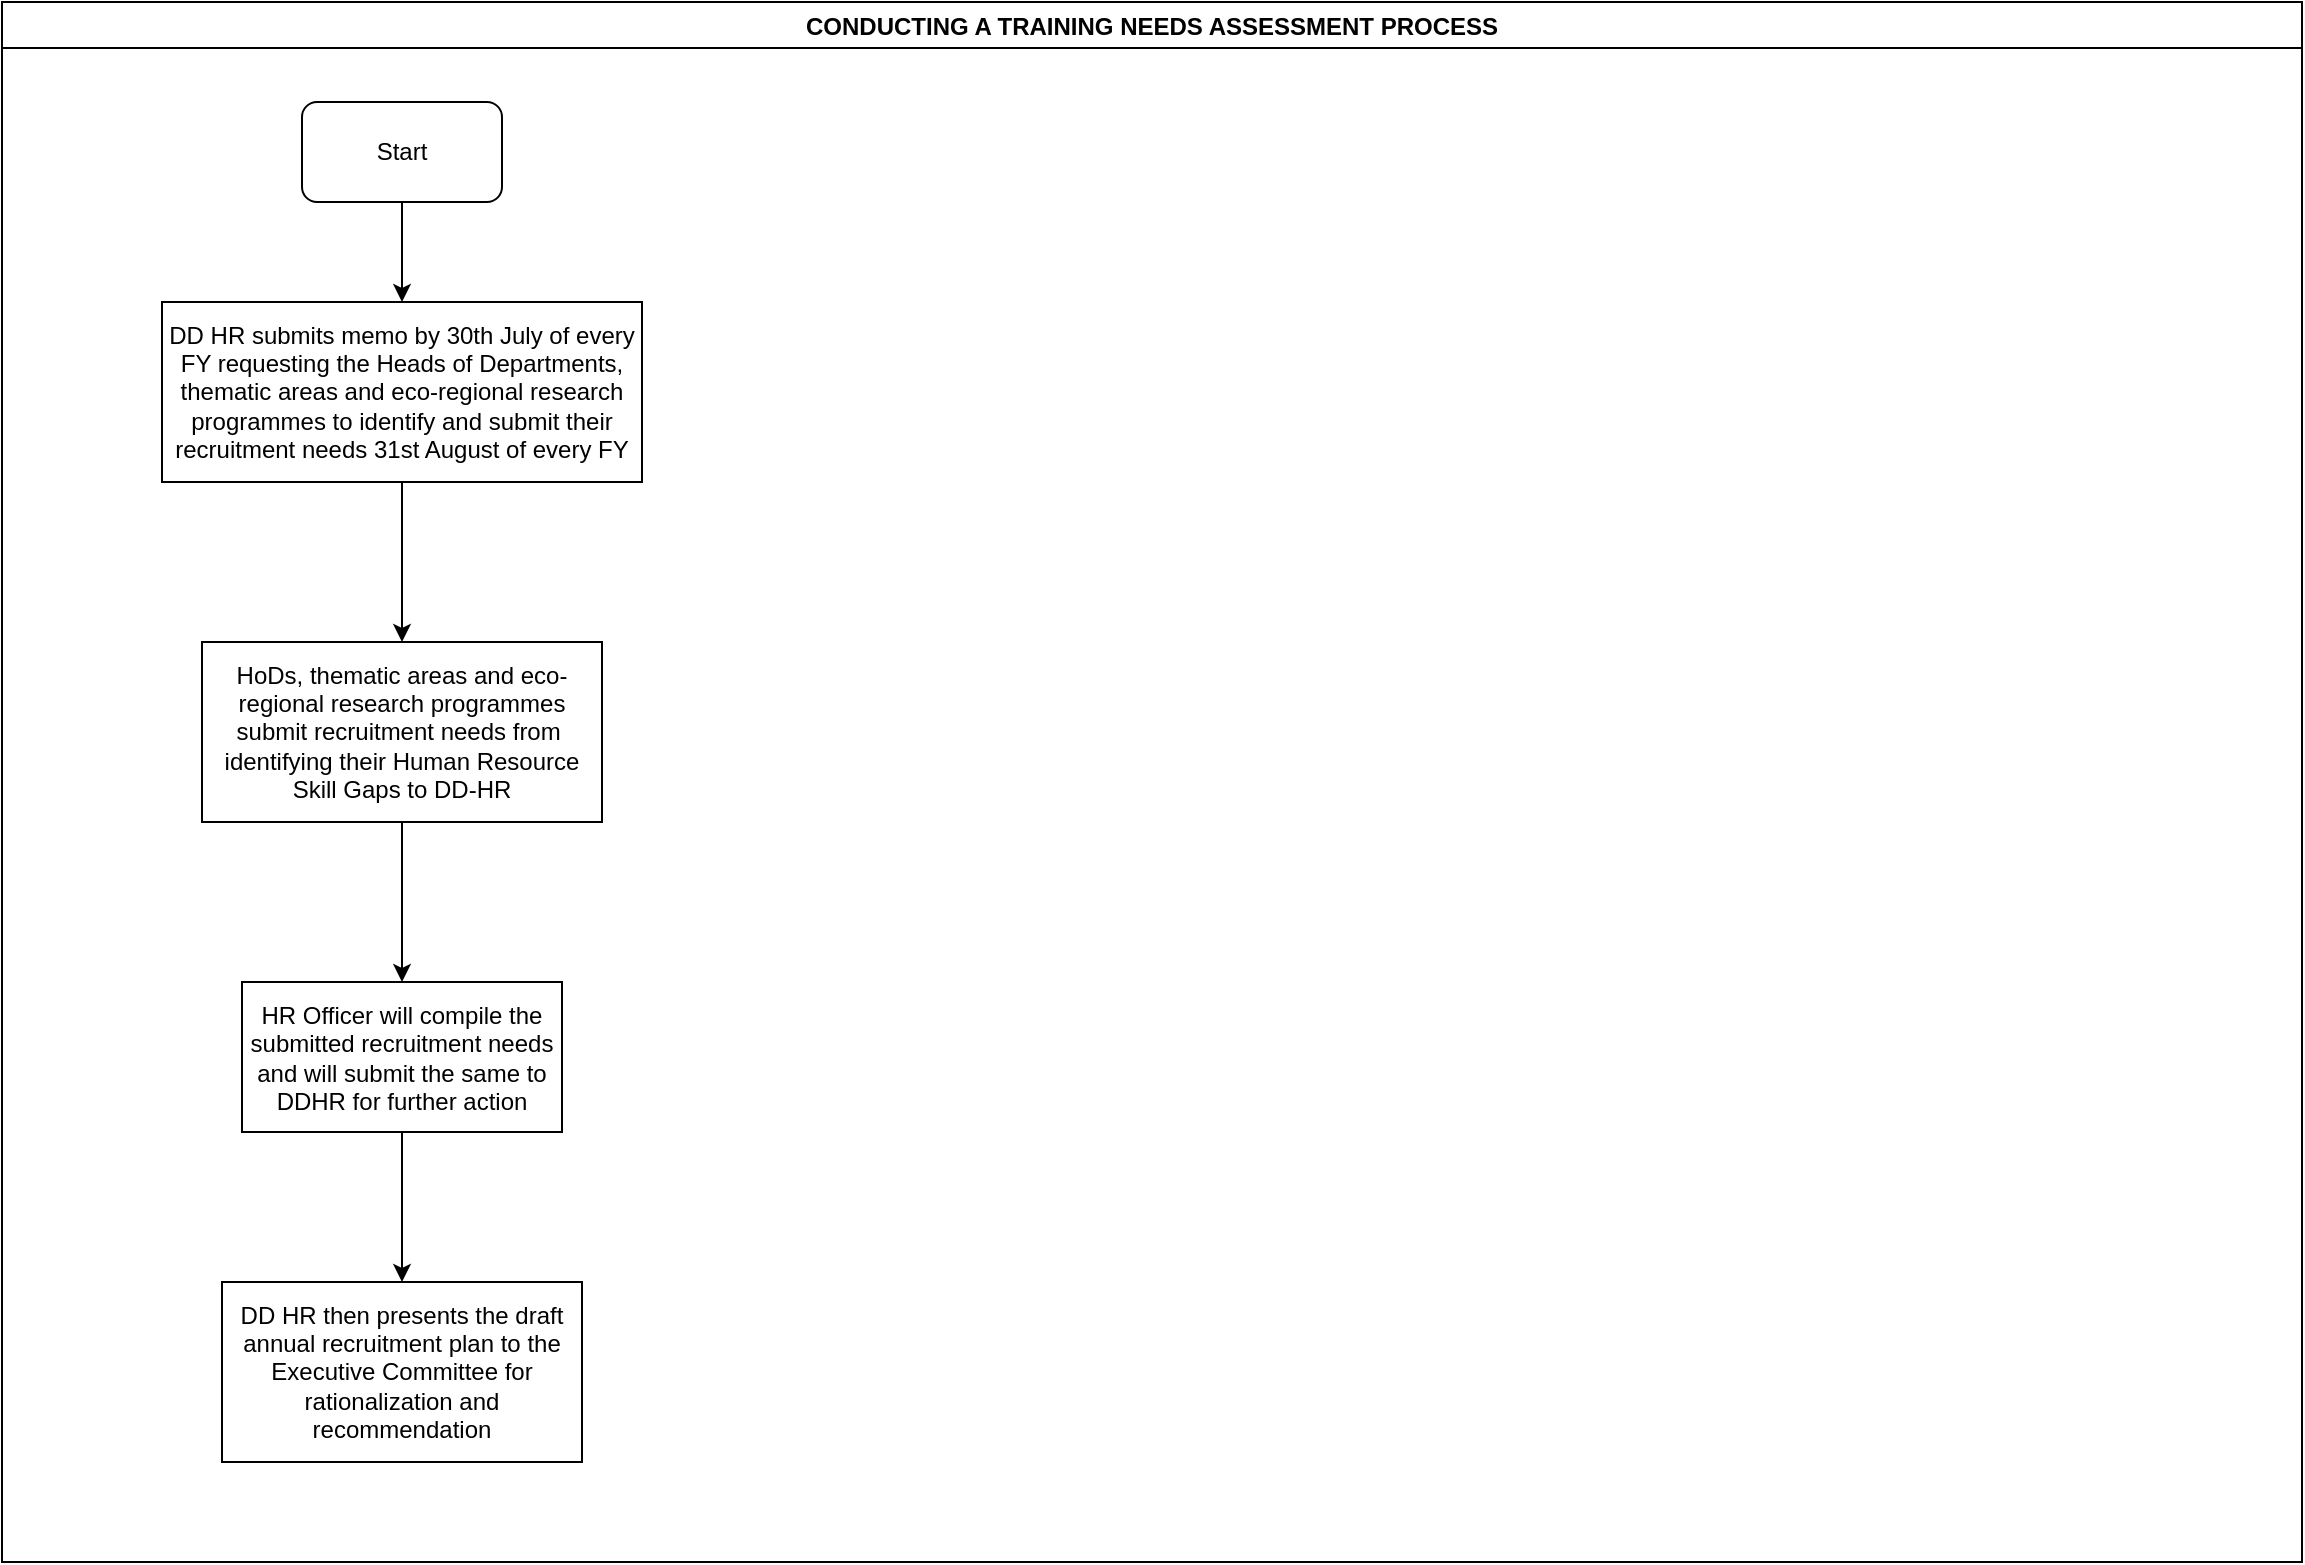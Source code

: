 <mxfile version="14.2.4" type="github">
  <diagram id="qqbpPhEREn-bMykAlWVB" name="Page-1">
    <mxGraphModel dx="1038" dy="547" grid="1" gridSize="10" guides="1" tooltips="1" connect="1" arrows="1" fold="1" page="1" pageScale="1" pageWidth="1169" pageHeight="827" math="0" shadow="0">
      <root>
        <mxCell id="0" />
        <mxCell id="1" parent="0" />
        <mxCell id="kVMKAQAATk6mwwqJ5JRx-32" value="CONDUCTING A TRAINING NEEDS ASSESSMENT PROCESS" style="swimlane;" vertex="1" parent="1">
          <mxGeometry x="20" y="10" width="1150" height="780" as="geometry" />
        </mxCell>
        <mxCell id="kVMKAQAATk6mwwqJ5JRx-33" value="Start" style="rounded=1;whiteSpace=wrap;html=1;" vertex="1" parent="kVMKAQAATk6mwwqJ5JRx-32">
          <mxGeometry x="150" y="50" width="100" height="50" as="geometry" />
        </mxCell>
        <mxCell id="kVMKAQAATk6mwwqJ5JRx-34" value="DD HR submits memo by 30th July of every FY requesting the Heads of Departments, thematic areas and eco-regional research programmes to identify and submit their recruitment needs 31st August of every FY" style="rounded=0;whiteSpace=wrap;html=1;" vertex="1" parent="kVMKAQAATk6mwwqJ5JRx-32">
          <mxGeometry x="80" y="150" width="240" height="90" as="geometry" />
        </mxCell>
        <mxCell id="kVMKAQAATk6mwwqJ5JRx-35" value="" style="edgeStyle=orthogonalEdgeStyle;rounded=0;orthogonalLoop=1;jettySize=auto;html=1;entryX=0.5;entryY=0;entryDx=0;entryDy=0;" edge="1" parent="kVMKAQAATk6mwwqJ5JRx-32" source="kVMKAQAATk6mwwqJ5JRx-33" target="kVMKAQAATk6mwwqJ5JRx-34">
          <mxGeometry relative="1" as="geometry">
            <mxPoint x="200" y="150" as="targetPoint" />
          </mxGeometry>
        </mxCell>
        <mxCell id="kVMKAQAATk6mwwqJ5JRx-63" value="HoDs, thematic areas and eco-regional research programmes submit recruitment needs from&amp;nbsp; identifying their Human Resource Skill Gaps to DD-HR" style="rounded=0;whiteSpace=wrap;html=1;" vertex="1" parent="kVMKAQAATk6mwwqJ5JRx-32">
          <mxGeometry x="100" y="320" width="200" height="90" as="geometry" />
        </mxCell>
        <mxCell id="kVMKAQAATk6mwwqJ5JRx-37" value="" style="edgeStyle=orthogonalEdgeStyle;rounded=0;orthogonalLoop=1;jettySize=auto;html=1;" edge="1" parent="kVMKAQAATk6mwwqJ5JRx-32" source="kVMKAQAATk6mwwqJ5JRx-34" target="kVMKAQAATk6mwwqJ5JRx-63">
          <mxGeometry relative="1" as="geometry">
            <mxPoint x="200" y="300" as="targetPoint" />
          </mxGeometry>
        </mxCell>
        <mxCell id="kVMKAQAATk6mwwqJ5JRx-66" value="DD HR then presents the draft annual recruitment plan to the Executive Committee for rationalization and recommendation" style="whiteSpace=wrap;html=1;rounded=0;" vertex="1" parent="kVMKAQAATk6mwwqJ5JRx-32">
          <mxGeometry x="110" y="640" width="180" height="90" as="geometry" />
        </mxCell>
        <mxCell id="kVMKAQAATk6mwwqJ5JRx-67" value="" style="edgeStyle=orthogonalEdgeStyle;rounded=0;orthogonalLoop=1;jettySize=auto;html=1;" edge="1" parent="1" source="kVMKAQAATk6mwwqJ5JRx-64" target="kVMKAQAATk6mwwqJ5JRx-66">
          <mxGeometry relative="1" as="geometry" />
        </mxCell>
        <mxCell id="kVMKAQAATk6mwwqJ5JRx-64" value="HR Officer will compile the submitted recruitment needs and will submit the same to DDHR for further action" style="whiteSpace=wrap;html=1;rounded=0;" vertex="1" parent="1">
          <mxGeometry x="140" y="500" width="160" height="75" as="geometry" />
        </mxCell>
        <mxCell id="kVMKAQAATk6mwwqJ5JRx-65" value="" style="edgeStyle=orthogonalEdgeStyle;rounded=0;orthogonalLoop=1;jettySize=auto;html=1;" edge="1" parent="1" source="kVMKAQAATk6mwwqJ5JRx-63" target="kVMKAQAATk6mwwqJ5JRx-64">
          <mxGeometry relative="1" as="geometry" />
        </mxCell>
      </root>
    </mxGraphModel>
  </diagram>
</mxfile>
